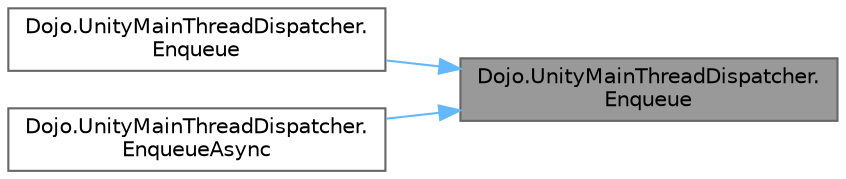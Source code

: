 digraph "Dojo.UnityMainThreadDispatcher.Enqueue"
{
 // LATEX_PDF_SIZE
  bgcolor="transparent";
  edge [fontname=Helvetica,fontsize=10,labelfontname=Helvetica,labelfontsize=10];
  node [fontname=Helvetica,fontsize=10,shape=box,height=0.2,width=0.4];
  rankdir="RL";
  Node1 [id="Node000001",label="Dojo.UnityMainThreadDispatcher.\lEnqueue",height=0.2,width=0.4,color="gray40", fillcolor="grey60", style="filled", fontcolor="black",tooltip="Locks the queue and adds the IEnumerator to the queue."];
  Node1 -> Node2 [id="edge1_Node000001_Node000002",dir="back",color="steelblue1",style="solid",tooltip=" "];
  Node2 [id="Node000002",label="Dojo.UnityMainThreadDispatcher.\lEnqueue",height=0.2,width=0.4,color="grey40", fillcolor="white", style="filled",URL="$class_dojo_1_1_unity_main_thread_dispatcher.html#ab21f4299523e573b1213584bd6538bfe",tooltip="Locks the queue and adds the Action to the queue."];
  Node1 -> Node3 [id="edge2_Node000001_Node000003",dir="back",color="steelblue1",style="solid",tooltip=" "];
  Node3 [id="Node000003",label="Dojo.UnityMainThreadDispatcher.\lEnqueueAsync",height=0.2,width=0.4,color="grey40", fillcolor="white", style="filled",URL="$class_dojo_1_1_unity_main_thread_dispatcher.html#a007e9853b89bef43f9f3726eb5ec27b1",tooltip="Locks the queue and adds the Action to the queue, returning a Task which is completed when the action..."];
}
